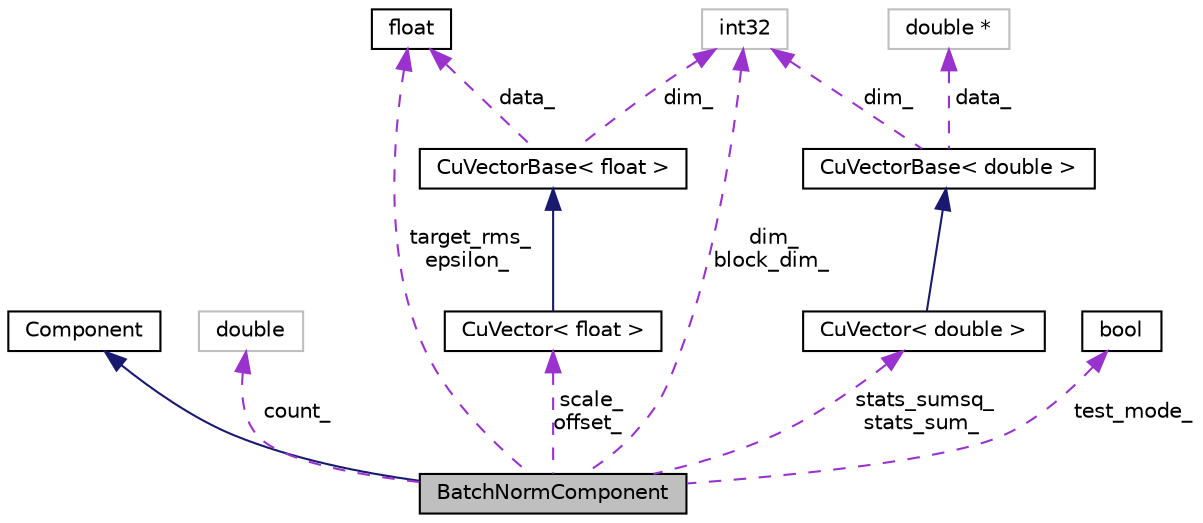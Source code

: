 digraph "BatchNormComponent"
{
  edge [fontname="Helvetica",fontsize="10",labelfontname="Helvetica",labelfontsize="10"];
  node [fontname="Helvetica",fontsize="10",shape=record];
  Node2 [label="BatchNormComponent",height=0.2,width=0.4,color="black", fillcolor="grey75", style="filled", fontcolor="black"];
  Node3 -> Node2 [dir="back",color="midnightblue",fontsize="10",style="solid",fontname="Helvetica"];
  Node3 [label="Component",height=0.2,width=0.4,color="black", fillcolor="white", style="filled",URL="$classkaldi_1_1nnet3_1_1Component.html",tooltip="Abstract base-class for neural-net components. "];
  Node4 -> Node2 [dir="back",color="darkorchid3",fontsize="10",style="dashed",label=" count_" ,fontname="Helvetica"];
  Node4 [label="double",height=0.2,width=0.4,color="grey75", fillcolor="white", style="filled"];
  Node5 -> Node2 [dir="back",color="darkorchid3",fontsize="10",style="dashed",label=" target_rms_\nepsilon_" ,fontname="Helvetica"];
  Node5 [label="float",height=0.2,width=0.4,color="black", fillcolor="white", style="filled",URL="$classfloat.html"];
  Node6 -> Node2 [dir="back",color="darkorchid3",fontsize="10",style="dashed",label=" test_mode_" ,fontname="Helvetica"];
  Node6 [label="bool",height=0.2,width=0.4,color="black", fillcolor="white", style="filled",URL="$classbool.html"];
  Node7 -> Node2 [dir="back",color="darkorchid3",fontsize="10",style="dashed",label=" stats_sumsq_\nstats_sum_" ,fontname="Helvetica"];
  Node7 [label="CuVector\< double \>",height=0.2,width=0.4,color="black", fillcolor="white", style="filled",URL="$classkaldi_1_1CuVector.html"];
  Node8 -> Node7 [dir="back",color="midnightblue",fontsize="10",style="solid",fontname="Helvetica"];
  Node8 [label="CuVectorBase\< double \>",height=0.2,width=0.4,color="black", fillcolor="white", style="filled",URL="$classkaldi_1_1CuVectorBase.html"];
  Node9 -> Node8 [dir="back",color="darkorchid3",fontsize="10",style="dashed",label=" data_" ,fontname="Helvetica"];
  Node9 [label="double *",height=0.2,width=0.4,color="grey75", fillcolor="white", style="filled"];
  Node10 -> Node8 [dir="back",color="darkorchid3",fontsize="10",style="dashed",label=" dim_" ,fontname="Helvetica"];
  Node10 [label="int32",height=0.2,width=0.4,color="grey75", fillcolor="white", style="filled"];
  Node11 -> Node2 [dir="back",color="darkorchid3",fontsize="10",style="dashed",label=" scale_\noffset_" ,fontname="Helvetica"];
  Node11 [label="CuVector\< float \>",height=0.2,width=0.4,color="black", fillcolor="white", style="filled",URL="$classkaldi_1_1CuVector.html"];
  Node12 -> Node11 [dir="back",color="midnightblue",fontsize="10",style="solid",fontname="Helvetica"];
  Node12 [label="CuVectorBase\< float \>",height=0.2,width=0.4,color="black", fillcolor="white", style="filled",URL="$classkaldi_1_1CuVectorBase.html"];
  Node5 -> Node12 [dir="back",color="darkorchid3",fontsize="10",style="dashed",label=" data_" ,fontname="Helvetica"];
  Node10 -> Node12 [dir="back",color="darkorchid3",fontsize="10",style="dashed",label=" dim_" ,fontname="Helvetica"];
  Node10 -> Node2 [dir="back",color="darkorchid3",fontsize="10",style="dashed",label=" dim_\nblock_dim_" ,fontname="Helvetica"];
}
